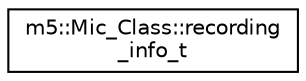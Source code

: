 digraph "Graphical Class Hierarchy"
{
 // LATEX_PDF_SIZE
  edge [fontname="Helvetica",fontsize="10",labelfontname="Helvetica",labelfontsize="10"];
  node [fontname="Helvetica",fontsize="10",shape=record];
  rankdir="LR";
  Node0 [label="m5::Mic_Class::recording\l_info_t",height=0.2,width=0.4,color="black", fillcolor="white", style="filled",URL="$structm5_1_1Mic__Class_1_1recording__info__t.html",tooltip=" "];
}
